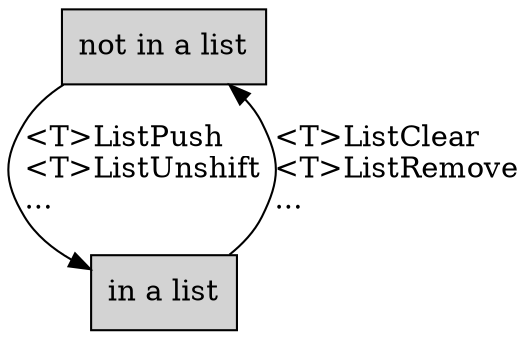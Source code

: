 digraph {
	//rankdir = LR;
	node [ shape=record, style=filled ];
	not [ label = "{not in a list\l}" ];
	in [ label = "{in a list\l}" ];
	not -> in [ label = "<T>ListPush\l<T>ListUnshift\l...\l" ];
	in -> not [ label = "<T>ListClear\l<T>ListRemove\l...\l" ];
}
